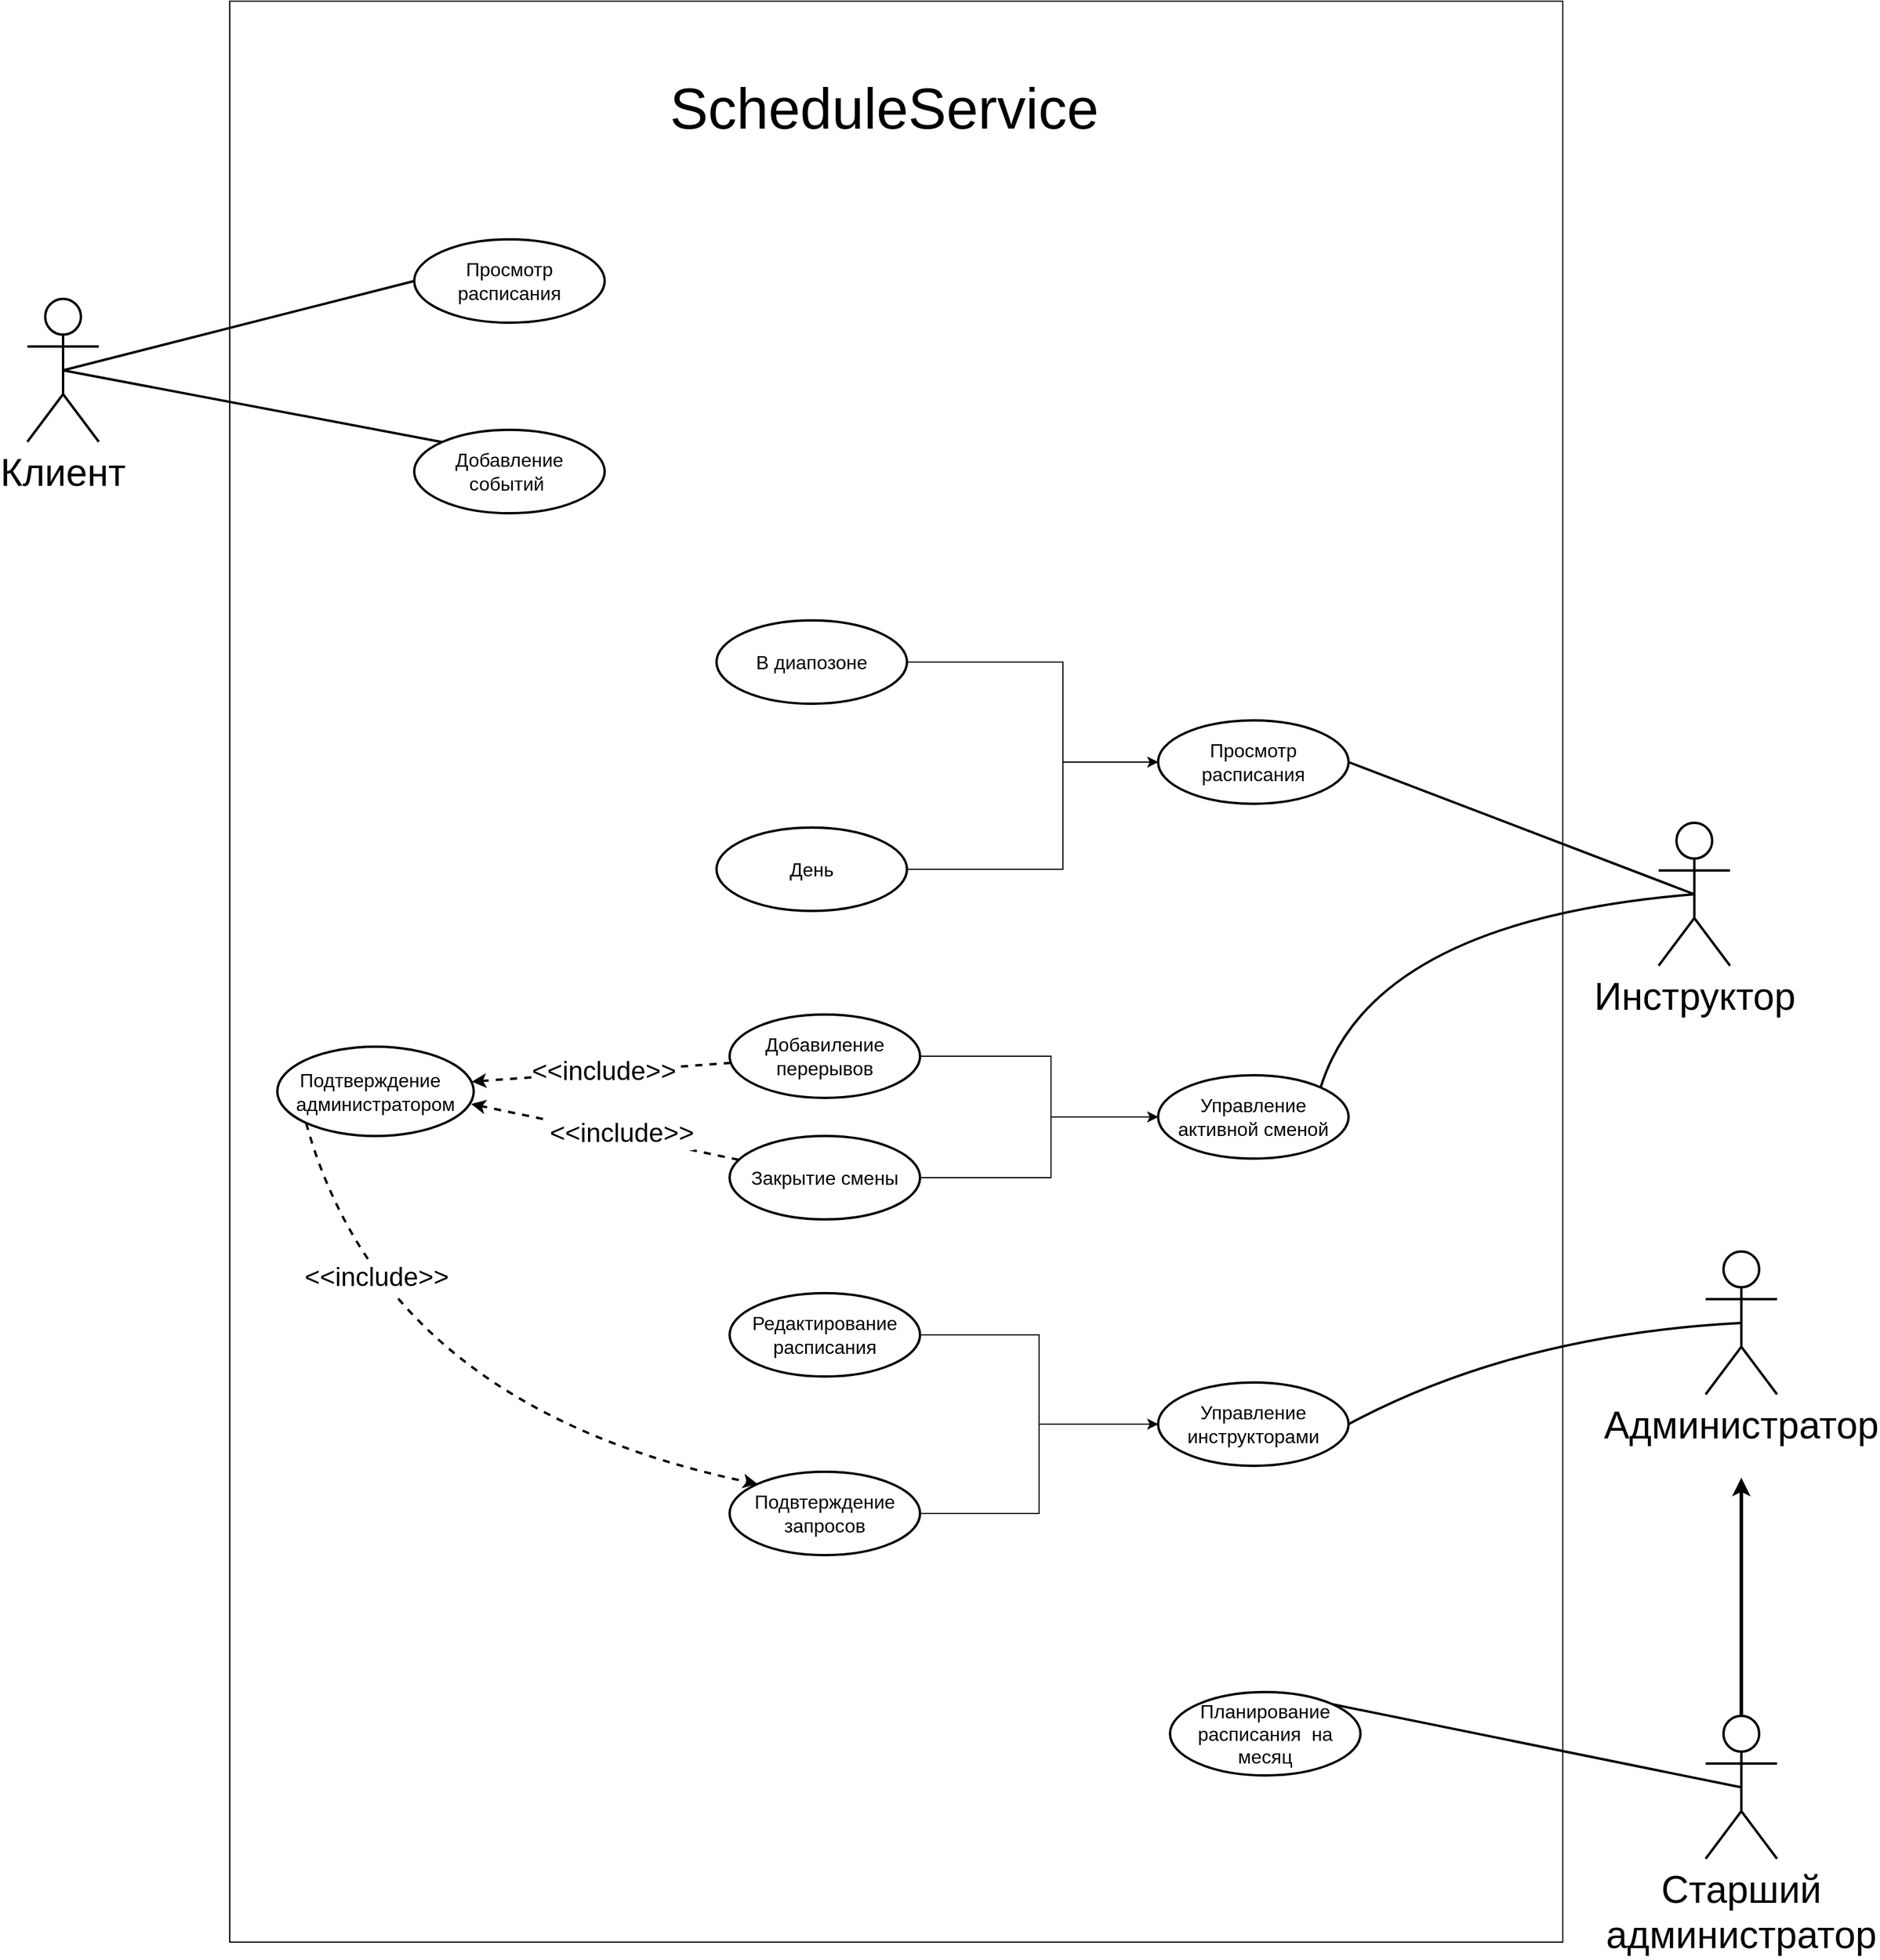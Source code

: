 <mxfile version="24.0.4" type="device">
  <diagram name="Page-1" id="ikyXcgO-fHW-njJBd02x">
    <mxGraphModel dx="5620" dy="3625" grid="1" gridSize="10" guides="1" tooltips="1" connect="1" arrows="1" fold="1" page="1" pageScale="1" pageWidth="850" pageHeight="1100" math="0" shadow="0">
      <root>
        <mxCell id="0" />
        <mxCell id="1" parent="0" />
        <mxCell id="EurqaF0KVOR-u9MJ0Zll-5" value="Клиент" style="strokeWidth=2;whiteSpace=wrap;shape=umlActor;verticalLabelPosition=bottom;verticalAlign=top;html=1;outlineConnect=0;fontSize=32;" parent="1" vertex="1">
          <mxGeometry x="-190" y="470" width="60" height="120" as="geometry" />
        </mxCell>
        <mxCell id="EurqaF0KVOR-u9MJ0Zll-7" value="" style="curved=1;startArrow=none;endArrow=none;exitX=0.5;exitY=0.5;entryX=0;entryY=0.5;rounded=0;strokeWidth=2;exitDx=0;exitDy=0;exitPerimeter=0;entryDx=0;entryDy=0;" parent="1" source="EurqaF0KVOR-u9MJ0Zll-5" target="EurqaF0KVOR-u9MJ0Zll-83" edge="1">
          <mxGeometry relative="1" as="geometry">
            <Array as="points" />
          </mxGeometry>
        </mxCell>
        <mxCell id="EurqaF0KVOR-u9MJ0Zll-81" value="" style="group;fontSize=16;" parent="1" vertex="1" connectable="0">
          <mxGeometry x="20" y="340" width="550" height="330" as="geometry" />
        </mxCell>
        <mxCell id="EurqaF0KVOR-u9MJ0Zll-82" value="" style="group;fontSize=16;" parent="EurqaF0KVOR-u9MJ0Zll-81" vertex="1" connectable="0">
          <mxGeometry width="437" height="330" as="geometry" />
        </mxCell>
        <mxCell id="EurqaF0KVOR-u9MJ0Zll-83" value="Просмотр расписания" style="rounded=1;absoluteArcSize=1;arcSize=14;whiteSpace=wrap;strokeWidth=2;shape=ellipse;perimeter=ellipsePerimeter;html=1;fontSize=16;" parent="EurqaF0KVOR-u9MJ0Zll-82" vertex="1">
          <mxGeometry x="115" y="80" width="160" height="70" as="geometry" />
        </mxCell>
        <mxCell id="EurqaF0KVOR-u9MJ0Zll-85" value="Добавление событий&amp;nbsp;" style="rounded=1;absoluteArcSize=1;arcSize=14;whiteSpace=wrap;strokeWidth=2;shape=ellipse;perimeter=ellipsePerimeter;html=1;fontSize=16;" parent="EurqaF0KVOR-u9MJ0Zll-82" vertex="1">
          <mxGeometry x="115" y="240" width="160" height="70" as="geometry" />
        </mxCell>
        <mxCell id="EurqaF0KVOR-u9MJ0Zll-25" value="Старший администратор" style="strokeWidth=2;whiteSpace=wrap;shape=umlActor;verticalLabelPosition=bottom;verticalAlign=top;html=1;outlineConnect=0;fontSize=32;" parent="1" vertex="1">
          <mxGeometry x="1220" y="1660" width="60" height="120" as="geometry" />
        </mxCell>
        <mxCell id="EurqaF0KVOR-u9MJ0Zll-68" value="" style="curved=1;startArrow=none;endArrow=none;entryX=1;entryY=0;rounded=0;strokeWidth=2;entryDx=0;entryDy=0;exitX=0.5;exitY=0.5;exitDx=0;exitDy=0;exitPerimeter=0;fontSize=16;" parent="1" source="EurqaF0KVOR-u9MJ0Zll-25" target="EurqaF0KVOR-u9MJ0Zll-67" edge="1">
          <mxGeometry relative="1" as="geometry">
            <Array as="points" />
            <mxPoint x="1069.5" y="2332" as="sourcePoint" />
            <mxPoint x="859.5" y="2287" as="targetPoint" />
          </mxGeometry>
        </mxCell>
        <mxCell id="EurqaF0KVOR-u9MJ0Zll-9" value="Инструктор" style="strokeWidth=2;whiteSpace=wrap;shape=umlActor;verticalLabelPosition=bottom;verticalAlign=top;html=1;outlineConnect=0;fontSize=32;" parent="1" vertex="1">
          <mxGeometry x="1180.5" y="910" width="60" height="120" as="geometry" />
        </mxCell>
        <mxCell id="EurqaF0KVOR-u9MJ0Zll-12" value="" style="curved=1;startArrow=none;endArrow=none;entryX=1;entryY=0.5;rounded=0;strokeWidth=2;entryDx=0;entryDy=0;exitX=0.5;exitY=0.5;exitDx=0;exitDy=0;exitPerimeter=0;" parent="1" source="EurqaF0KVOR-u9MJ0Zll-9" target="EurqaF0KVOR-u9MJ0Zll-120" edge="1">
          <mxGeometry relative="1" as="geometry">
            <Array as="points" />
            <mxPoint x="1105" y="962" as="sourcePoint" />
            <mxPoint x="747" y="903" as="targetPoint" />
          </mxGeometry>
        </mxCell>
        <mxCell id="EurqaF0KVOR-u9MJ0Zll-13" value="" style="curved=1;startArrow=none;endArrow=none;exitX=0.5;exitY=0.5;entryX=1;entryY=0;rounded=0;strokeWidth=2;exitDx=0;exitDy=0;exitPerimeter=0;entryDx=0;entryDy=0;" parent="1" source="EurqaF0KVOR-u9MJ0Zll-9" target="EurqaF0KVOR-u9MJ0Zll-100" edge="1">
          <mxGeometry relative="1" as="geometry">
            <Array as="points">
              <mxPoint x="940" y="992" />
            </Array>
          </mxGeometry>
        </mxCell>
        <mxCell id="EurqaF0KVOR-u9MJ0Zll-15" value="Администратор" style="strokeWidth=2;whiteSpace=wrap;shape=umlActor;verticalLabelPosition=bottom;verticalAlign=top;html=1;outlineConnect=0;fontSize=32;" parent="1" vertex="1">
          <mxGeometry x="1220" y="1270" width="60" height="120" as="geometry" />
        </mxCell>
        <mxCell id="EurqaF0KVOR-u9MJ0Zll-22" value="" style="curved=1;startArrow=none;endArrow=none;exitX=0.5;exitY=0.5;entryX=1;entryY=0.5;rounded=0;strokeWidth=2;exitDx=0;exitDy=0;exitPerimeter=0;entryDx=0;entryDy=0;" parent="1" source="EurqaF0KVOR-u9MJ0Zll-15" target="EurqaF0KVOR-u9MJ0Zll-58" edge="1">
          <mxGeometry relative="1" as="geometry">
            <Array as="points">
              <mxPoint x="1060" y="1340" />
            </Array>
            <mxPoint x="587" y="1297" as="targetPoint" />
          </mxGeometry>
        </mxCell>
        <mxCell id="EurqaF0KVOR-u9MJ0Zll-24" style="edgeStyle=orthogonalEdgeStyle;rounded=0;orthogonalLoop=1;jettySize=auto;html=1;strokeWidth=3;" parent="1" source="EurqaF0KVOR-u9MJ0Zll-25" edge="1">
          <mxGeometry relative="1" as="geometry">
            <mxPoint x="1250" y="1460" as="targetPoint" />
          </mxGeometry>
        </mxCell>
        <mxCell id="EurqaF0KVOR-u9MJ0Zll-33" value="Подтверждение&amp;nbsp;&amp;nbsp;&lt;div style=&quot;font-size: 16px;&quot;&gt;администратором&lt;/div&gt;" style="rounded=1;absoluteArcSize=1;arcSize=14;whiteSpace=wrap;strokeWidth=2;shape=ellipse;perimeter=ellipsePerimeter;html=1;fontSize=16;" parent="1" vertex="1">
          <mxGeometry x="20" y="1098" width="165" height="75" as="geometry" />
        </mxCell>
        <mxCell id="EurqaF0KVOR-u9MJ0Zll-34" style="rounded=0;orthogonalLoop=1;jettySize=auto;html=1;entryX=0.99;entryY=0.392;entryDx=0;entryDy=0;entryPerimeter=0;strokeWidth=2;dashed=1;" parent="1" source="EurqaF0KVOR-u9MJ0Zll-103" target="EurqaF0KVOR-u9MJ0Zll-33" edge="1">
          <mxGeometry relative="1" as="geometry" />
        </mxCell>
        <mxCell id="EurqaF0KVOR-u9MJ0Zll-35" value="&lt;span style=&quot;font-size: 22px;&quot;&gt;&amp;lt;&amp;lt;include&amp;gt;&amp;gt;&lt;/span&gt;" style="edgeLabel;html=1;align=center;verticalAlign=middle;resizable=0;points=[];" parent="EurqaF0KVOR-u9MJ0Zll-34" vertex="1" connectable="0">
          <mxGeometry x="-0.197" y="-3" relative="1" as="geometry">
            <mxPoint x="-20" y="4" as="offset" />
          </mxGeometry>
        </mxCell>
        <mxCell id="EurqaF0KVOR-u9MJ0Zll-36" style="rounded=0;orthogonalLoop=1;jettySize=auto;html=1;entryX=0.987;entryY=0.642;entryDx=0;entryDy=0;entryPerimeter=0;strokeWidth=2;dashed=1;" parent="1" source="EurqaF0KVOR-u9MJ0Zll-102" target="EurqaF0KVOR-u9MJ0Zll-33" edge="1">
          <mxGeometry relative="1" as="geometry" />
        </mxCell>
        <mxCell id="EurqaF0KVOR-u9MJ0Zll-37" value="&lt;span style=&quot;font-size: 22px;&quot;&gt;&amp;lt;&amp;lt;include&amp;gt;&amp;gt;&lt;/span&gt;" style="edgeLabel;html=1;align=center;verticalAlign=middle;resizable=0;points=[];" parent="EurqaF0KVOR-u9MJ0Zll-36" vertex="1" connectable="0">
          <mxGeometry x="-0.26" y="5" relative="1" as="geometry">
            <mxPoint x="-15" y="-10" as="offset" />
          </mxGeometry>
        </mxCell>
        <mxCell id="EurqaF0KVOR-u9MJ0Zll-59" style="rounded=0;orthogonalLoop=1;jettySize=auto;html=1;entryX=0;entryY=0;entryDx=0;entryDy=0;strokeWidth=2;dashed=1;exitX=0;exitY=1;exitDx=0;exitDy=0;curved=1;" parent="1" source="EurqaF0KVOR-u9MJ0Zll-33" target="EurqaF0KVOR-u9MJ0Zll-118" edge="1">
          <mxGeometry relative="1" as="geometry">
            <mxPoint x="-222" y="1247" as="sourcePoint" />
            <mxPoint x="-480" y="1232" as="targetPoint" />
            <Array as="points">
              <mxPoint x="110" y="1400" />
            </Array>
          </mxGeometry>
        </mxCell>
        <mxCell id="EurqaF0KVOR-u9MJ0Zll-60" value="&lt;span style=&quot;font-size: 22px;&quot;&gt;&amp;lt;&amp;lt;include&amp;gt;&amp;gt;&lt;/span&gt;" style="edgeLabel;html=1;align=center;verticalAlign=middle;resizable=0;points=[];" parent="EurqaF0KVOR-u9MJ0Zll-59" vertex="1" connectable="0">
          <mxGeometry x="-0.26" y="5" relative="1" as="geometry">
            <mxPoint x="-2" y="-71" as="offset" />
          </mxGeometry>
        </mxCell>
        <mxCell id="EurqaF0KVOR-u9MJ0Zll-99" value="" style="group" parent="1" vertex="1" connectable="0">
          <mxGeometry x="521" y="1070" width="399" height="172" as="geometry" />
        </mxCell>
        <mxCell id="EurqaF0KVOR-u9MJ0Zll-100" value="Управление активной сменой" style="rounded=1;absoluteArcSize=1;arcSize=14;whiteSpace=wrap;strokeWidth=2;shape=ellipse;perimeter=ellipsePerimeter;html=1;fontSize=16;" parent="EurqaF0KVOR-u9MJ0Zll-99" vertex="1">
          <mxGeometry x="239" y="52" width="160" height="70" as="geometry" />
        </mxCell>
        <mxCell id="EurqaF0KVOR-u9MJ0Zll-104" style="edgeStyle=orthogonalEdgeStyle;rounded=0;orthogonalLoop=1;jettySize=auto;html=1;entryX=0;entryY=0.5;entryDx=0;entryDy=0;" parent="1" source="EurqaF0KVOR-u9MJ0Zll-102" target="EurqaF0KVOR-u9MJ0Zll-100" edge="1">
          <mxGeometry relative="1" as="geometry">
            <mxPoint x="750" y="1157" as="targetPoint" />
            <Array as="points">
              <mxPoint x="670" y="1208" />
              <mxPoint x="670" y="1157" />
            </Array>
          </mxGeometry>
        </mxCell>
        <mxCell id="EurqaF0KVOR-u9MJ0Zll-105" style="edgeStyle=orthogonalEdgeStyle;rounded=0;orthogonalLoop=1;jettySize=auto;html=1;entryX=0;entryY=0.5;entryDx=0;entryDy=0;" parent="1" source="EurqaF0KVOR-u9MJ0Zll-103" target="EurqaF0KVOR-u9MJ0Zll-100" edge="1">
          <mxGeometry relative="1" as="geometry">
            <mxPoint x="750" y="1157" as="targetPoint" />
            <Array as="points">
              <mxPoint x="670" y="1106" />
              <mxPoint x="670" y="1157" />
            </Array>
          </mxGeometry>
        </mxCell>
        <mxCell id="EurqaF0KVOR-u9MJ0Zll-120" value="Просмотр расписания" style="rounded=1;absoluteArcSize=1;arcSize=14;whiteSpace=wrap;strokeWidth=2;shape=ellipse;perimeter=ellipsePerimeter;html=1;fontSize=16;" parent="1" vertex="1">
          <mxGeometry x="760" y="824" width="160" height="70" as="geometry" />
        </mxCell>
        <mxCell id="EurqaF0KVOR-u9MJ0Zll-121" style="edgeStyle=orthogonalEdgeStyle;rounded=0;orthogonalLoop=1;jettySize=auto;html=1;entryX=0;entryY=0.5;entryDx=0;entryDy=0;" parent="1" source="EurqaF0KVOR-u9MJ0Zll-127" target="EurqaF0KVOR-u9MJ0Zll-120" edge="1">
          <mxGeometry relative="1" as="geometry">
            <Array as="points">
              <mxPoint x="680" y="775" />
              <mxPoint x="680" y="859" />
            </Array>
          </mxGeometry>
        </mxCell>
        <mxCell id="EurqaF0KVOR-u9MJ0Zll-123" style="edgeStyle=orthogonalEdgeStyle;rounded=0;orthogonalLoop=1;jettySize=auto;html=1;entryX=0;entryY=0.5;entryDx=0;entryDy=0;" parent="1" source="EurqaF0KVOR-u9MJ0Zll-129" target="EurqaF0KVOR-u9MJ0Zll-120" edge="1">
          <mxGeometry relative="1" as="geometry">
            <Array as="points">
              <mxPoint x="680" y="949" />
              <mxPoint x="680" y="859" />
            </Array>
          </mxGeometry>
        </mxCell>
        <mxCell id="EurqaF0KVOR-u9MJ0Zll-127" value="В диапозоне" style="rounded=1;absoluteArcSize=1;arcSize=14;whiteSpace=wrap;strokeWidth=2;shape=ellipse;perimeter=ellipsePerimeter;html=1;fontSize=16;" parent="1" vertex="1">
          <mxGeometry x="389" y="740" width="160" height="70" as="geometry" />
        </mxCell>
        <mxCell id="EurqaF0KVOR-u9MJ0Zll-129" value="День" style="rounded=1;absoluteArcSize=1;arcSize=14;whiteSpace=wrap;strokeWidth=2;shape=ellipse;perimeter=ellipsePerimeter;html=1;fontSize=16;" parent="1" vertex="1">
          <mxGeometry x="389" y="914" width="160" height="70" as="geometry" />
        </mxCell>
        <mxCell id="EurqaF0KVOR-u9MJ0Zll-67" value="Планирование расписания&amp;nbsp; на месяц" style="rounded=1;absoluteArcSize=1;arcSize=14;whiteSpace=wrap;strokeWidth=2;shape=ellipse;perimeter=ellipsePerimeter;html=1;fontSize=16;" parent="1" vertex="1">
          <mxGeometry x="770" y="1640" width="160" height="70" as="geometry" />
        </mxCell>
        <mxCell id="EurqaF0KVOR-u9MJ0Zll-168" value="" style="startArrow=none;endArrow=none;entryX=0;entryY=0;rounded=0;strokeWidth=2;exitX=0.5;exitY=0.5;exitDx=0;exitDy=0;exitPerimeter=0;entryDx=0;entryDy=0;" parent="1" source="EurqaF0KVOR-u9MJ0Zll-5" target="EurqaF0KVOR-u9MJ0Zll-85" edge="1">
          <mxGeometry relative="1" as="geometry">
            <mxPoint x="-180" y="845" as="sourcePoint" />
            <mxPoint x="280" y="750" as="targetPoint" />
          </mxGeometry>
        </mxCell>
        <mxCell id="EurqaF0KVOR-u9MJ0Zll-125" value="&lt;h1 style=&quot;font-size: 16px;&quot;&gt;&lt;br style=&quot;font-size: 16px;&quot;&gt;&lt;/h1&gt;" style="rounded=0;whiteSpace=wrap;html=1;fillColor=none;align=center;fontSize=16;" parent="1" vertex="1">
          <mxGeometry x="-20" y="220" width="1120" height="1630" as="geometry" />
        </mxCell>
        <mxCell id="EurqaF0KVOR-u9MJ0Zll-126" value="&lt;span style=&quot;font-size: 48px;&quot;&gt;ScheduleService&lt;/span&gt;" style="text;html=1;align=center;verticalAlign=middle;whiteSpace=wrap;rounded=0;fontSize=16;" parent="1" vertex="1">
          <mxGeometry x="166" y="289.997" width="728" height="39.457" as="geometry" />
        </mxCell>
        <mxCell id="EurqaF0KVOR-u9MJ0Zll-57" value="" style="group;fontSize=16;" parent="1" vertex="1" connectable="0">
          <mxGeometry x="490" y="1260" width="430" height="310" as="geometry" />
        </mxCell>
        <mxCell id="EurqaF0KVOR-u9MJ0Zll-58" value="Управление инструкторами" style="rounded=1;absoluteArcSize=1;arcSize=14;whiteSpace=wrap;strokeWidth=2;shape=ellipse;perimeter=ellipsePerimeter;html=1;fontSize=16;" parent="EurqaF0KVOR-u9MJ0Zll-57" vertex="1">
          <mxGeometry x="270" y="120" width="160" height="70" as="geometry" />
        </mxCell>
        <mxCell id="EurqaF0KVOR-u9MJ0Zll-116" value="Редактирование расписания" style="rounded=1;absoluteArcSize=1;arcSize=14;whiteSpace=wrap;strokeWidth=2;shape=ellipse;perimeter=ellipsePerimeter;html=1;fontSize=16;" parent="EurqaF0KVOR-u9MJ0Zll-57" vertex="1">
          <mxGeometry x="-90" y="45" width="160" height="70" as="geometry" />
        </mxCell>
        <mxCell id="EurqaF0KVOR-u9MJ0Zll-118" value="Подвтерждение запросов" style="rounded=1;absoluteArcSize=1;arcSize=14;whiteSpace=wrap;strokeWidth=2;shape=ellipse;perimeter=ellipsePerimeter;html=1;fontSize=16;" parent="EurqaF0KVOR-u9MJ0Zll-57" vertex="1">
          <mxGeometry x="-90" y="195" width="160" height="70" as="geometry" />
        </mxCell>
        <mxCell id="EurqaF0KVOR-u9MJ0Zll-119" style="edgeStyle=orthogonalEdgeStyle;rounded=0;orthogonalLoop=1;jettySize=auto;html=1;entryX=0;entryY=0.5;entryDx=0;entryDy=0;" parent="EurqaF0KVOR-u9MJ0Zll-57" source="EurqaF0KVOR-u9MJ0Zll-116" target="EurqaF0KVOR-u9MJ0Zll-58" edge="1">
          <mxGeometry relative="1" as="geometry" />
        </mxCell>
        <mxCell id="EurqaF0KVOR-u9MJ0Zll-117" style="edgeStyle=orthogonalEdgeStyle;rounded=0;orthogonalLoop=1;jettySize=auto;html=1;entryX=0;entryY=0.5;entryDx=0;entryDy=0;" parent="EurqaF0KVOR-u9MJ0Zll-57" source="EurqaF0KVOR-u9MJ0Zll-118" target="EurqaF0KVOR-u9MJ0Zll-58" edge="1">
          <mxGeometry relative="1" as="geometry" />
        </mxCell>
        <mxCell id="EurqaF0KVOR-u9MJ0Zll-101" value="" style="group;fontSize=16;" parent="1" vertex="1" connectable="0">
          <mxGeometry x="400" y="1071" width="160" height="172" as="geometry" />
        </mxCell>
        <mxCell id="EurqaF0KVOR-u9MJ0Zll-102" value="Закрытие смены" style="rounded=1;absoluteArcSize=1;arcSize=14;whiteSpace=wrap;strokeWidth=2;shape=ellipse;perimeter=ellipsePerimeter;html=1;fontSize=16;" parent="EurqaF0KVOR-u9MJ0Zll-101" vertex="1">
          <mxGeometry y="102" width="160" height="70" as="geometry" />
        </mxCell>
        <mxCell id="EurqaF0KVOR-u9MJ0Zll-103" value="Добавиление перерывов" style="rounded=1;absoluteArcSize=1;arcSize=14;whiteSpace=wrap;strokeWidth=2;shape=ellipse;perimeter=ellipsePerimeter;html=1;fontSize=16;" parent="EurqaF0KVOR-u9MJ0Zll-101" vertex="1">
          <mxGeometry width="160" height="70" as="geometry" />
        </mxCell>
      </root>
    </mxGraphModel>
  </diagram>
</mxfile>
